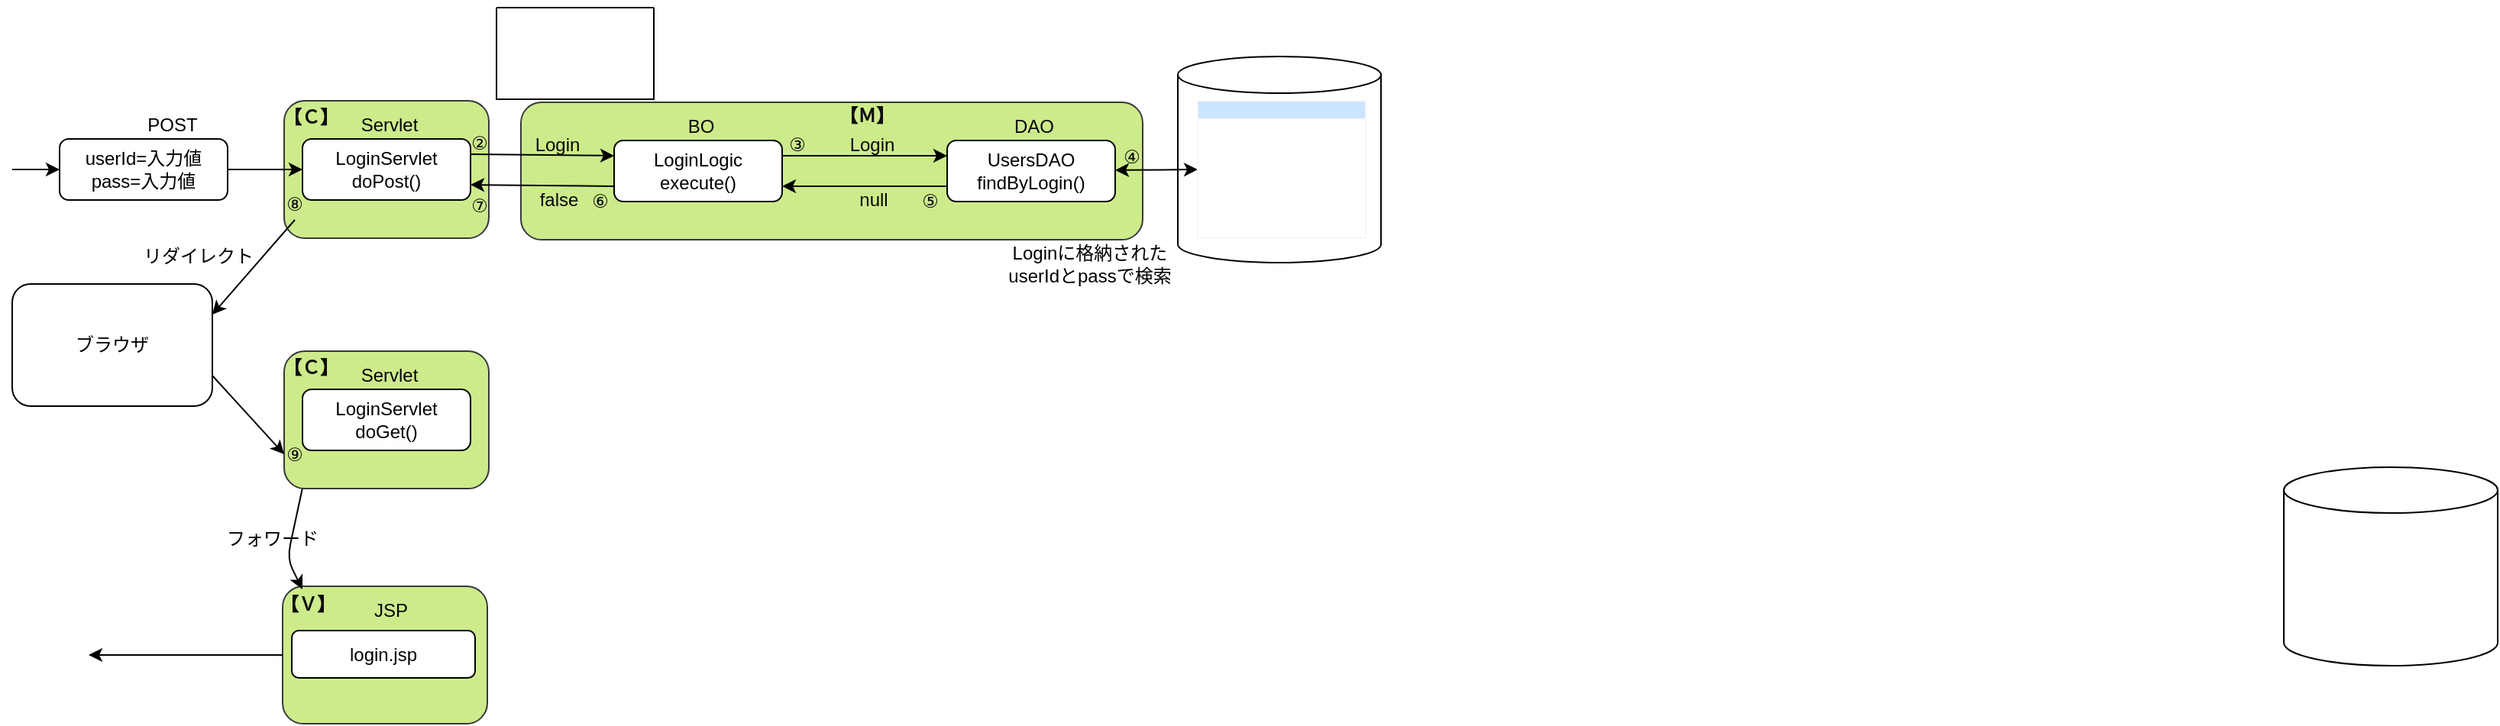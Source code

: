 <mxfile>
    <diagram id="cOPPHnaynSb4PC9Ppda5" name="ページ1">
        <mxGraphModel dx="1659" dy="1644" grid="1" gridSize="10" guides="1" tooltips="1" connect="1" arrows="1" fold="1" page="1" pageScale="1" pageWidth="827" pageHeight="1169" math="0" shadow="0">
            <root>
                <mxCell id="0"/>
                <mxCell id="1" parent="0"/>
                <mxCell id="91" value="" style="shape=cylinder3;whiteSpace=wrap;html=1;boundedLbl=1;backgroundOutline=1;size=12;fontColor=#080808;" parent="1" vertex="1">
                    <mxGeometry x="-37" y="-1079" width="133" height="135" as="geometry"/>
                </mxCell>
                <mxCell id="61" value="" style="rounded=1;whiteSpace=wrap;html=1;fillColor=#cdeb8b;strokeColor=#36393d;" parent="1" vertex="1">
                    <mxGeometry x="-622" y="-1050" width="134" height="90" as="geometry"/>
                </mxCell>
                <mxCell id="46" value="POST" style="text;html=1;strokeColor=none;fillColor=none;align=center;verticalAlign=middle;whiteSpace=wrap;rounded=0;" parent="1" vertex="1">
                    <mxGeometry x="-725" y="-1044" width="60" height="20" as="geometry"/>
                </mxCell>
                <mxCell id="57" value="userId=入力値&lt;br&gt;pass=入力値" style="rounded=1;whiteSpace=wrap;html=1;" parent="1" vertex="1">
                    <mxGeometry x="-769" y="-1025" width="110" height="40" as="geometry"/>
                </mxCell>
                <mxCell id="58" value="" style="endArrow=classic;html=1;entryX=0;entryY=0.5;entryDx=0;entryDy=0;" parent="1" target="57" edge="1">
                    <mxGeometry width="50" height="50" relative="1" as="geometry">
                        <mxPoint x="-800" y="-1005" as="sourcePoint"/>
                        <mxPoint x="-774" y="-944" as="targetPoint"/>
                    </mxGeometry>
                </mxCell>
                <mxCell id="59" value="" style="endArrow=classic;html=1;entryX=0;entryY=0.5;entryDx=0;entryDy=0;exitX=1;exitY=0.5;exitDx=0;exitDy=0;" parent="1" source="57" target="60" edge="1">
                    <mxGeometry width="50" height="50" relative="1" as="geometry">
                        <mxPoint x="-660" y="-1005" as="sourcePoint"/>
                        <mxPoint x="-610" y="-1005" as="targetPoint"/>
                    </mxGeometry>
                </mxCell>
                <mxCell id="60" value="LoginServlet&lt;br&gt;doPost()" style="rounded=1;whiteSpace=wrap;html=1;" parent="1" vertex="1">
                    <mxGeometry x="-610" y="-1025" width="110" height="40" as="geometry"/>
                </mxCell>
                <mxCell id="62" value="Servlet" style="text;html=1;strokeColor=none;fillColor=none;align=center;verticalAlign=middle;whiteSpace=wrap;rounded=0;fontColor=#050505;" parent="1" vertex="1">
                    <mxGeometry x="-583" y="-1044" width="60" height="20" as="geometry"/>
                </mxCell>
                <mxCell id="63" value="" style="rounded=1;whiteSpace=wrap;html=1;fillColor=#cdeb8b;strokeColor=#36393d;" parent="1" vertex="1">
                    <mxGeometry x="-467" y="-1049" width="407" height="90" as="geometry"/>
                </mxCell>
                <mxCell id="64" value="" style="endArrow=classic;html=1;entryX=0;entryY=0.25;entryDx=0;entryDy=0;exitX=1;exitY=0.25;exitDx=0;exitDy=0;" parent="1" source="60" target="65" edge="1">
                    <mxGeometry width="50" height="50" relative="1" as="geometry">
                        <mxPoint x="-523" y="-1004" as="sourcePoint"/>
                        <mxPoint x="-474" y="-1004" as="targetPoint"/>
                    </mxGeometry>
                </mxCell>
                <mxCell id="65" value="LoginLogic&lt;br&gt;execute()" style="rounded=1;whiteSpace=wrap;html=1;" parent="1" vertex="1">
                    <mxGeometry x="-406" y="-1024" width="110" height="40" as="geometry"/>
                </mxCell>
                <mxCell id="66" value="BO" style="text;html=1;strokeColor=none;fillColor=none;align=center;verticalAlign=middle;whiteSpace=wrap;rounded=0;fontColor=#050505;" parent="1" vertex="1">
                    <mxGeometry x="-379" y="-1043" width="60" height="20" as="geometry"/>
                </mxCell>
                <mxCell id="67" value="UsersDAO&lt;br&gt;findByLogin()" style="rounded=1;whiteSpace=wrap;html=1;" parent="1" vertex="1">
                    <mxGeometry x="-188" y="-1024" width="110" height="40" as="geometry"/>
                </mxCell>
                <mxCell id="68" value="DAO" style="text;html=1;strokeColor=none;fillColor=none;align=center;verticalAlign=middle;whiteSpace=wrap;rounded=0;fontColor=#050505;" parent="1" vertex="1">
                    <mxGeometry x="-161" y="-1043" width="60" height="20" as="geometry"/>
                </mxCell>
                <mxCell id="69" value="Login" style="text;html=1;strokeColor=none;fillColor=none;align=center;verticalAlign=middle;whiteSpace=wrap;rounded=0;fontColor=#050505;" parent="1" vertex="1">
                    <mxGeometry x="-473" y="-1031" width="60" height="20" as="geometry"/>
                </mxCell>
                <mxCell id="70" value="" style="endArrow=classic;html=1;fontColor=#050505;exitX=0;exitY=0.75;exitDx=0;exitDy=0;entryX=1;entryY=0.75;entryDx=0;entryDy=0;" parent="1" source="65" target="60" edge="1">
                    <mxGeometry width="50" height="50" relative="1" as="geometry">
                        <mxPoint x="-410" y="-1044" as="sourcePoint"/>
                        <mxPoint x="-360" y="-1094" as="targetPoint"/>
                    </mxGeometry>
                </mxCell>
                <mxCell id="71" value="false" style="text;html=1;strokeColor=none;fillColor=none;align=center;verticalAlign=middle;whiteSpace=wrap;rounded=0;fontColor=#050505;" parent="1" vertex="1">
                    <mxGeometry x="-472" y="-995" width="60" height="20" as="geometry"/>
                </mxCell>
                <mxCell id="72" value="" style="endArrow=classic;html=1;entryX=0;entryY=0.25;entryDx=0;entryDy=0;exitX=1;exitY=0.25;exitDx=0;exitDy=0;" parent="1" source="65" target="67" edge="1">
                    <mxGeometry width="50" height="50" relative="1" as="geometry">
                        <mxPoint x="-294" y="-1015" as="sourcePoint"/>
                        <mxPoint x="-200" y="-1014" as="targetPoint"/>
                    </mxGeometry>
                </mxCell>
                <mxCell id="73" value="Login" style="text;html=1;strokeColor=none;fillColor=none;align=center;verticalAlign=middle;whiteSpace=wrap;rounded=0;fontColor=#050505;" parent="1" vertex="1">
                    <mxGeometry x="-267" y="-1031" width="60" height="20" as="geometry"/>
                </mxCell>
                <mxCell id="74" value="" style="endArrow=classic;html=1;fontColor=#050505;exitX=0;exitY=0.75;exitDx=0;exitDy=0;entryX=1;entryY=0.75;entryDx=0;entryDy=0;" parent="1" source="67" target="65" edge="1">
                    <mxGeometry width="50" height="50" relative="1" as="geometry">
                        <mxPoint x="-200" y="-994" as="sourcePoint"/>
                        <mxPoint x="-294" y="-995" as="targetPoint"/>
                    </mxGeometry>
                </mxCell>
                <mxCell id="75" value="null" style="text;html=1;strokeColor=none;fillColor=none;align=center;verticalAlign=middle;whiteSpace=wrap;rounded=0;fontColor=#050505;" parent="1" vertex="1">
                    <mxGeometry x="-266" y="-995" width="60" height="20" as="geometry"/>
                </mxCell>
                <mxCell id="76" value="" style="shape=cylinder3;whiteSpace=wrap;html=1;boundedLbl=1;backgroundOutline=1;size=15;fontColor=#050505;" parent="1" vertex="1">
                    <mxGeometry x="687" y="-810" width="140" height="130" as="geometry"/>
                </mxCell>
                <mxCell id="80" value="" style="endArrow=classic;startArrow=classic;html=1;fontColor=#ffffff;entryX=0;entryY=0.5;entryDx=0;entryDy=0;" parent="1" source="67" target="77" edge="1">
                    <mxGeometry width="50" height="50" relative="1" as="geometry">
                        <mxPoint x="-80" y="-1004" as="sourcePoint"/>
                        <mxPoint x="-160" y="-1054" as="targetPoint"/>
                    </mxGeometry>
                </mxCell>
                <mxCell id="82" value="" style="rounded=1;whiteSpace=wrap;html=1;fillColor=#cdeb8b;strokeColor=#36393d;" parent="1" vertex="1">
                    <mxGeometry x="-623" y="-732" width="134" height="90" as="geometry"/>
                </mxCell>
                <mxCell id="83" value="JSP" style="text;html=1;strokeColor=none;fillColor=none;align=center;verticalAlign=middle;whiteSpace=wrap;rounded=0;fontColor=#050505;" parent="1" vertex="1">
                    <mxGeometry x="-582" y="-726" width="60" height="20" as="geometry"/>
                </mxCell>
                <mxCell id="30" value="login.jsp" style="rounded=1;whiteSpace=wrap;html=1;" parent="1" vertex="1">
                    <mxGeometry x="-617" y="-703" width="120" height="31" as="geometry"/>
                </mxCell>
                <mxCell id="84" value="&#10;&#10;&#10;&#10;［フィールド］&#10;・String userId&#10;・String pass" style="swimlane;startSize=0;fontColor=#ffffff;align=left;" parent="1" vertex="1">
                    <mxGeometry x="-483" y="-1111" width="103" height="60" as="geometry"/>
                </mxCell>
                <mxCell id="85" value="①" style="text;html=1;strokeColor=none;fillColor=none;align=center;verticalAlign=middle;whiteSpace=wrap;rounded=0;fontColor=#ffffff;" parent="1" vertex="1">
                    <mxGeometry x="-793" y="-1024" width="30" height="20" as="geometry"/>
                </mxCell>
                <mxCell id="86" value="②" style="text;html=1;strokeColor=none;fillColor=none;align=center;verticalAlign=middle;whiteSpace=wrap;rounded=0;fontColor=#0d0c0c;" parent="1" vertex="1">
                    <mxGeometry x="-509" y="-1032" width="30" height="20" as="geometry"/>
                </mxCell>
                <mxCell id="87" value="&lt;font color=&quot;#080808&quot;&gt;③&lt;/font&gt;" style="text;html=1;strokeColor=none;fillColor=none;align=center;verticalAlign=middle;whiteSpace=wrap;rounded=0;fontColor=#ffffff;" parent="1" vertex="1">
                    <mxGeometry x="-301" y="-1031" width="30" height="20" as="geometry"/>
                </mxCell>
                <mxCell id="88" value="&lt;font color=&quot;#080808&quot;&gt;④&lt;/font&gt;" style="text;html=1;strokeColor=none;fillColor=none;align=center;verticalAlign=middle;whiteSpace=wrap;rounded=0;fontColor=#ffffff;" parent="1" vertex="1">
                    <mxGeometry x="-82" y="-1023" width="30" height="20" as="geometry"/>
                </mxCell>
                <mxCell id="89" value="&lt;font color=&quot;#080808&quot;&gt;⑤&lt;/font&gt;" style="text;html=1;strokeColor=none;fillColor=none;align=center;verticalAlign=middle;whiteSpace=wrap;rounded=0;fontColor=#ffffff;" parent="1" vertex="1">
                    <mxGeometry x="-214" y="-994" width="30" height="20" as="geometry"/>
                </mxCell>
                <mxCell id="77" value="&lt;div style=&quot;&quot;&gt;&lt;span style=&quot;color: rgb(255, 255, 255); background-color: initial;&quot;&gt;&lt;br&gt;&lt;/span&gt;&lt;/div&gt;&lt;div style=&quot;&quot;&gt;&lt;span style=&quot;color: rgb(255, 255, 255); background-color: initial;&quot;&gt;&lt;br&gt;&lt;/span&gt;&lt;/div&gt;&lt;div style=&quot;&quot;&gt;&lt;span style=&quot;color: rgb(255, 255, 255); background-color: initial;&quot;&gt;&lt;br&gt;&lt;/span&gt;&lt;/div&gt;&lt;div style=&quot;&quot;&gt;&lt;span style=&quot;color: rgb(255, 255, 255); background-color: initial;&quot;&gt;&lt;br&gt;&lt;/span&gt;&lt;/div&gt;&lt;div style=&quot;&quot;&gt;&lt;span style=&quot;color: rgb(255, 255, 255); background-color: initial;&quot;&gt;&lt;br&gt;&lt;/span&gt;&lt;/div&gt;&lt;div style=&quot;&quot;&gt;&lt;span style=&quot;color: rgb(255, 255, 255); background-color: initial;&quot;&gt;&lt;br&gt;&lt;/span&gt;&lt;/div&gt;&lt;div style=&quot;&quot;&gt;&lt;span style=&quot;color: rgb(255, 255, 255); background-color: initial;&quot;&gt;&lt;br&gt;&lt;/span&gt;&lt;/div&gt;&lt;div style=&quot;&quot;&gt;&lt;span style=&quot;color: rgb(255, 255, 255); background-color: initial;&quot;&gt;&lt;br&gt;&lt;/span&gt;&lt;/div&gt;&lt;div style=&quot;&quot;&gt;&lt;span style=&quot;color: rgb(255, 255, 255); background-color: initial;&quot;&gt;USERS&lt;/span&gt;&lt;/div&gt;&lt;div style=&quot;&quot;&gt;&lt;span style=&quot;color: rgb(255, 255, 255); background-color: initial;&quot;&gt;テーブル&lt;/span&gt;&lt;/div&gt;" style="swimlane;whiteSpace=wrap;html=1;startSize=12;align=center;fillColor=#cce5ff;strokeColor=#f7f7f8;" parent="1" vertex="1">
                    <mxGeometry x="-24" y="-1050" width="110" height="90" as="geometry"/>
                </mxCell>
                <mxCell id="92" value="&lt;font color=&quot;#080808&quot;&gt;⑥&lt;/font&gt;" style="text;html=1;strokeColor=none;fillColor=none;align=center;verticalAlign=middle;whiteSpace=wrap;rounded=0;fontColor=#ffffff;" parent="1" vertex="1">
                    <mxGeometry x="-430" y="-994" width="30" height="20" as="geometry"/>
                </mxCell>
                <mxCell id="93" value="⑦" style="text;html=1;strokeColor=none;fillColor=none;align=center;verticalAlign=middle;whiteSpace=wrap;rounded=0;fontColor=#0d0c0c;" parent="1" vertex="1">
                    <mxGeometry x="-509" y="-991" width="30" height="20" as="geometry"/>
                </mxCell>
                <mxCell id="94" value="⑧" style="text;html=1;strokeColor=none;fillColor=none;align=center;verticalAlign=middle;whiteSpace=wrap;rounded=0;fontColor=#0d0c0c;" parent="1" vertex="1">
                    <mxGeometry x="-630" y="-992" width="30" height="20" as="geometry"/>
                </mxCell>
                <mxCell id="95" value="" style="endArrow=classic;html=1;fontColor=#0d0c0c;exitX=0.75;exitY=1;exitDx=0;exitDy=0;" parent="1" source="116" edge="1">
                    <mxGeometry width="50" height="50" relative="1" as="geometry">
                        <mxPoint x="-430" y="-794" as="sourcePoint"/>
                        <mxPoint x="-610" y="-730" as="targetPoint"/>
                        <Array as="points">
                            <mxPoint x="-620" y="-750"/>
                        </Array>
                    </mxGeometry>
                </mxCell>
                <mxCell id="101" value="フォワード" style="text;html=1;strokeColor=none;fillColor=none;align=center;verticalAlign=middle;whiteSpace=wrap;rounded=0;" parent="1" vertex="1">
                    <mxGeometry x="-663" y="-773" width="67" height="20" as="geometry"/>
                </mxCell>
                <mxCell id="102" value="&lt;b&gt;【Ｃ】&lt;/b&gt;" style="text;html=1;strokeColor=none;fillColor=none;align=center;verticalAlign=middle;whiteSpace=wrap;rounded=0;fontColor=#0d0c0c;" parent="1" vertex="1">
                    <mxGeometry x="-626" y="-1057" width="43" height="35" as="geometry"/>
                </mxCell>
                <mxCell id="103" value="&lt;b&gt;【Ｖ】&lt;/b&gt;" style="text;html=1;strokeColor=none;fillColor=none;align=center;verticalAlign=middle;whiteSpace=wrap;rounded=0;fontColor=#0d0c0c;" parent="1" vertex="1">
                    <mxGeometry x="-628" y="-738" width="43" height="35" as="geometry"/>
                </mxCell>
                <mxCell id="104" value="&lt;b&gt;【Ｍ】&lt;/b&gt;" style="text;html=1;strokeColor=none;fillColor=none;align=center;verticalAlign=middle;whiteSpace=wrap;rounded=0;fontColor=#0d0c0c;" parent="1" vertex="1">
                    <mxGeometry x="-262" y="-1058" width="43" height="35" as="geometry"/>
                </mxCell>
                <mxCell id="105" value="" style="endArrow=classic;html=1;fontColor=#0d0c0c;exitX=0;exitY=0.5;exitDx=0;exitDy=0;" parent="1" source="82" edge="1">
                    <mxGeometry width="50" height="50" relative="1" as="geometry">
                        <mxPoint x="-590" y="-804" as="sourcePoint"/>
                        <mxPoint x="-750" y="-687" as="targetPoint"/>
                    </mxGeometry>
                </mxCell>
                <mxCell id="106" value="Loginに格納された&lt;br&gt;userIdとpassで検索" style="text;html=1;strokeColor=none;fillColor=none;align=center;verticalAlign=middle;whiteSpace=wrap;rounded=0;" parent="1" vertex="1">
                    <mxGeometry x="-153" y="-958" width="117" height="30" as="geometry"/>
                </mxCell>
                <mxCell id="107" value="リダイレクト" style="text;html=1;strokeColor=none;fillColor=none;align=center;verticalAlign=middle;whiteSpace=wrap;rounded=0;" parent="1" vertex="1">
                    <mxGeometry x="-719" y="-958" width="82" height="20" as="geometry"/>
                </mxCell>
                <mxCell id="108" value="ブラウザ" style="rounded=1;whiteSpace=wrap;html=1;" parent="1" vertex="1">
                    <mxGeometry x="-800" y="-930" width="131" height="80" as="geometry"/>
                </mxCell>
                <mxCell id="110" value="" style="endArrow=classic;html=1;exitX=0.5;exitY=1;exitDx=0;exitDy=0;entryX=1;entryY=0.25;entryDx=0;entryDy=0;" parent="1" source="94" target="108" edge="1">
                    <mxGeometry width="50" height="50" relative="1" as="geometry">
                        <mxPoint x="-640" y="-820" as="sourcePoint"/>
                        <mxPoint x="-669" y="-936" as="targetPoint"/>
                    </mxGeometry>
                </mxCell>
                <mxCell id="111" value="" style="rounded=1;whiteSpace=wrap;html=1;fillColor=#cdeb8b;strokeColor=#36393d;" parent="1" vertex="1">
                    <mxGeometry x="-622" y="-886" width="134" height="90" as="geometry"/>
                </mxCell>
                <mxCell id="112" value="LoginServlet&lt;br&gt;doGet()" style="rounded=1;whiteSpace=wrap;html=1;" parent="1" vertex="1">
                    <mxGeometry x="-610" y="-861" width="110" height="40" as="geometry"/>
                </mxCell>
                <mxCell id="113" value="Servlet" style="text;html=1;strokeColor=none;fillColor=none;align=center;verticalAlign=middle;whiteSpace=wrap;rounded=0;fontColor=#050505;" parent="1" vertex="1">
                    <mxGeometry x="-583" y="-880" width="60" height="20" as="geometry"/>
                </mxCell>
                <mxCell id="116" value="⑨" style="text;html=1;strokeColor=none;fillColor=none;align=center;verticalAlign=middle;whiteSpace=wrap;rounded=0;fontColor=#0d0c0c;" parent="1" vertex="1">
                    <mxGeometry x="-630" y="-828" width="30" height="20" as="geometry"/>
                </mxCell>
                <mxCell id="117" value="&lt;b&gt;【Ｃ】&lt;/b&gt;" style="text;html=1;strokeColor=none;fillColor=none;align=center;verticalAlign=middle;whiteSpace=wrap;rounded=0;fontColor=#0d0c0c;" parent="1" vertex="1">
                    <mxGeometry x="-626" y="-893" width="43" height="35" as="geometry"/>
                </mxCell>
                <mxCell id="118" value="" style="endArrow=classic;html=1;exitX=1;exitY=0.75;exitDx=0;exitDy=0;entryX=0;entryY=0.75;entryDx=0;entryDy=0;" parent="1" source="108" target="111" edge="1">
                    <mxGeometry width="50" height="50" relative="1" as="geometry">
                        <mxPoint x="-640" y="-870" as="sourcePoint"/>
                        <mxPoint x="-590" y="-920" as="targetPoint"/>
                    </mxGeometry>
                </mxCell>
            </root>
        </mxGraphModel>
    </diagram>
</mxfile>